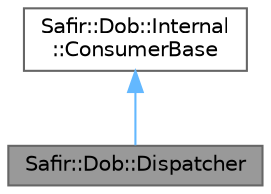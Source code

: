 digraph "Safir::Dob::Dispatcher"
{
 // LATEX_PDF_SIZE
  bgcolor="transparent";
  edge [fontname=Helvetica,fontsize=10,labelfontname=Helvetica,labelfontsize=10];
  node [fontname=Helvetica,fontsize=10,shape=box,height=0.2,width=0.4];
  Node1 [label="Safir::Dob::Dispatcher",height=0.2,width=0.4,color="gray40", fillcolor="grey60", style="filled", fontcolor="black",tooltip="Interface for reception of a dispatch order."];
  Node2 -> Node1 [dir="back",color="steelblue1",style="solid"];
  Node2 [label="Safir::Dob::Internal\l::ConsumerBase",height=0.2,width=0.4,color="gray40", fillcolor="white", style="filled",URL="$a01327.html",tooltip="Base class used when composing more elaborated interfaces."];
}
